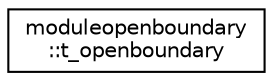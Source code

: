 digraph "Graphical Class Hierarchy"
{
 // LATEX_PDF_SIZE
  edge [fontname="Helvetica",fontsize="10",labelfontname="Helvetica",labelfontsize="10"];
  node [fontname="Helvetica",fontsize="10",shape=record];
  rankdir="LR";
  Node0 [label="moduleopenboundary\l::t_openboundary",height=0.2,width=0.4,color="black", fillcolor="white", style="filled",URL="$structmoduleopenboundary_1_1t__openboundary.html",tooltip=" "];
}
